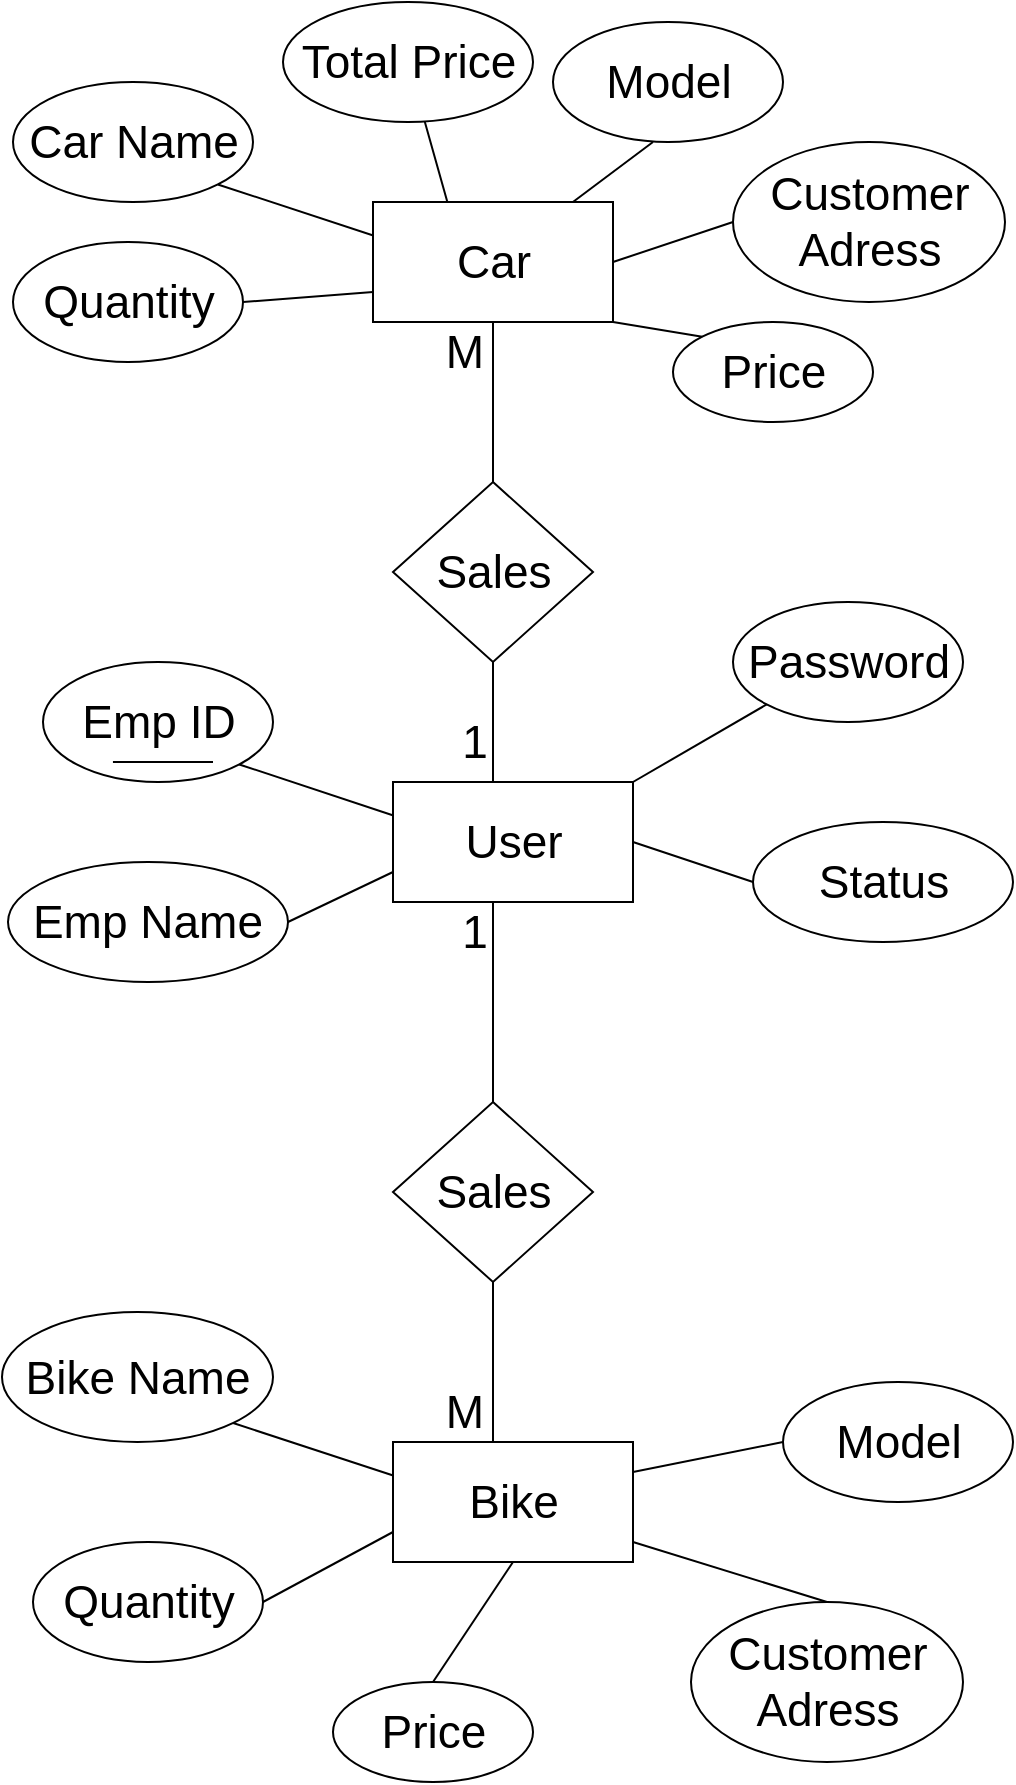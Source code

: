 <mxfile version="13.6.4" type="github">
  <diagram id="9Vh3-SdPC4Yl3FzWSm4G" name="Page-1">
    <mxGraphModel dx="2076" dy="1160" grid="0" gridSize="10" guides="1" tooltips="1" connect="1" arrows="1" fold="1" page="1" pageScale="1" pageWidth="827" pageHeight="1169" math="0" shadow="0">
      <root>
        <mxCell id="0" />
        <mxCell id="1" parent="0" />
        <mxCell id="9lv0Xc0BeHgNxCJr6i9d-3" value="Car Name" style="ellipse;whiteSpace=wrap;html=1;fontSize=23;" vertex="1" parent="1">
          <mxGeometry x="145.5" y="168" width="120" height="60" as="geometry" />
        </mxCell>
        <mxCell id="9lv0Xc0BeHgNxCJr6i9d-14" value="Quantity" style="ellipse;whiteSpace=wrap;html=1;fontSize=23;" vertex="1" parent="1">
          <mxGeometry x="145.5" y="248" width="115" height="60" as="geometry" />
        </mxCell>
        <mxCell id="9lv0Xc0BeHgNxCJr6i9d-16" value="Total Price" style="ellipse;whiteSpace=wrap;html=1;fontSize=23;" vertex="1" parent="1">
          <mxGeometry x="280.5" y="128" width="125" height="60" as="geometry" />
        </mxCell>
        <mxCell id="9lv0Xc0BeHgNxCJr6i9d-17" value="Model" style="ellipse;whiteSpace=wrap;html=1;fontSize=23;" vertex="1" parent="1">
          <mxGeometry x="415.5" y="138" width="115" height="60" as="geometry" />
        </mxCell>
        <mxCell id="9lv0Xc0BeHgNxCJr6i9d-18" style="edgeStyle=orthogonalEdgeStyle;rounded=0;orthogonalLoop=1;jettySize=auto;html=1;exitX=0.5;exitY=1;exitDx=0;exitDy=0;fontSize=23;" edge="1" parent="1" source="9lv0Xc0BeHgNxCJr6i9d-17" target="9lv0Xc0BeHgNxCJr6i9d-17">
          <mxGeometry relative="1" as="geometry" />
        </mxCell>
        <mxCell id="9lv0Xc0BeHgNxCJr6i9d-21" value="" style="endArrow=none;html=1;fontSize=23;exitX=1;exitY=1;exitDx=0;exitDy=0;" edge="1" parent="1" source="9lv0Xc0BeHgNxCJr6i9d-3">
          <mxGeometry width="50" height="50" relative="1" as="geometry">
            <mxPoint x="245.5" y="268" as="sourcePoint" />
            <mxPoint x="335.5" y="248" as="targetPoint" />
          </mxGeometry>
        </mxCell>
        <mxCell id="9lv0Xc0BeHgNxCJr6i9d-24" value="" style="endArrow=none;html=1;fontSize=23;" edge="1" parent="1" target="9lv0Xc0BeHgNxCJr6i9d-16">
          <mxGeometry width="50" height="50" relative="1" as="geometry">
            <mxPoint x="365.5" y="238" as="sourcePoint" />
            <mxPoint x="395.5" y="188" as="targetPoint" />
          </mxGeometry>
        </mxCell>
        <mxCell id="9lv0Xc0BeHgNxCJr6i9d-39" value="" style="endArrow=none;html=1;fontFamily=Helvetica;fontSize=23;fontColor=#000000;align=center;strokeColor=#000000;edgeStyle=orthogonalEdgeStyle;" edge="1" parent="1" source="9lv0Xc0BeHgNxCJr6i9d-25" target="9lv0Xc0BeHgNxCJr6i9d-34">
          <mxGeometry relative="1" as="geometry" />
        </mxCell>
        <mxCell id="9lv0Xc0BeHgNxCJr6i9d-25" value="Car" style="rounded=0;whiteSpace=wrap;html=1;fontSize=23;" vertex="1" parent="1">
          <mxGeometry x="325.5" y="228" width="120" height="60" as="geometry" />
        </mxCell>
        <mxCell id="9lv0Xc0BeHgNxCJr6i9d-26" value="" style="endArrow=none;html=1;fontSize=23;exitX=0.833;exitY=0;exitDx=0;exitDy=0;exitPerimeter=0;" edge="1" parent="1" source="9lv0Xc0BeHgNxCJr6i9d-25">
          <mxGeometry width="50" height="50" relative="1" as="geometry">
            <mxPoint x="435.5" y="238" as="sourcePoint" />
            <mxPoint x="465.5" y="198" as="targetPoint" />
          </mxGeometry>
        </mxCell>
        <mxCell id="9lv0Xc0BeHgNxCJr6i9d-27" value="" style="endArrow=none;html=1;fontSize=23;entryX=0;entryY=0.75;entryDx=0;entryDy=0;exitX=1;exitY=0.5;exitDx=0;exitDy=0;" edge="1" parent="1" source="9lv0Xc0BeHgNxCJr6i9d-14" target="9lv0Xc0BeHgNxCJr6i9d-25">
          <mxGeometry width="50" height="50" relative="1" as="geometry">
            <mxPoint x="255.5" y="328" as="sourcePoint" />
            <mxPoint x="305.5" y="278" as="targetPoint" />
          </mxGeometry>
        </mxCell>
        <mxCell id="9lv0Xc0BeHgNxCJr6i9d-34" value="Sales" style="rhombus;whiteSpace=wrap;html=1;fontSize=23;" vertex="1" parent="1">
          <mxGeometry x="335.5" y="368" width="100" height="90" as="geometry" />
        </mxCell>
        <mxCell id="9lv0Xc0BeHgNxCJr6i9d-44" value="" style="endArrow=none;html=1;fontSize=23;entryX=0.5;entryY=1;entryDx=0;entryDy=0;" edge="1" parent="1" target="9lv0Xc0BeHgNxCJr6i9d-34">
          <mxGeometry width="50" height="50" relative="1" as="geometry">
            <mxPoint x="385.5" y="518" as="sourcePoint" />
            <mxPoint x="445.5" y="468" as="targetPoint" />
          </mxGeometry>
        </mxCell>
        <mxCell id="9lv0Xc0BeHgNxCJr6i9d-47" value="Emp ID" style="ellipse;whiteSpace=wrap;html=1;fontSize=23;" vertex="1" parent="1">
          <mxGeometry x="160.5" y="458" width="115" height="60" as="geometry" />
        </mxCell>
        <mxCell id="9lv0Xc0BeHgNxCJr6i9d-48" value="Emp Name" style="ellipse;whiteSpace=wrap;html=1;fontSize=23;" vertex="1" parent="1">
          <mxGeometry x="143" y="558" width="140" height="60" as="geometry" />
        </mxCell>
        <mxCell id="9lv0Xc0BeHgNxCJr6i9d-50" value="" style="endArrow=none;html=1;fontSize=23;exitX=1;exitY=1;exitDx=0;exitDy=0;" edge="1" parent="1" source="9lv0Xc0BeHgNxCJr6i9d-47">
          <mxGeometry width="50" height="50" relative="1" as="geometry">
            <mxPoint x="255.5" y="558" as="sourcePoint" />
            <mxPoint x="345.5" y="538" as="targetPoint" />
          </mxGeometry>
        </mxCell>
        <mxCell id="9lv0Xc0BeHgNxCJr6i9d-52" value="User" style="rounded=0;whiteSpace=wrap;html=1;fontSize=23;" vertex="1" parent="1">
          <mxGeometry x="335.5" y="518" width="120" height="60" as="geometry" />
        </mxCell>
        <mxCell id="9lv0Xc0BeHgNxCJr6i9d-53" value="" style="endArrow=none;html=1;fontSize=23;entryX=0;entryY=0.75;entryDx=0;entryDy=0;exitX=1;exitY=0.5;exitDx=0;exitDy=0;" edge="1" parent="1" source="9lv0Xc0BeHgNxCJr6i9d-48" target="9lv0Xc0BeHgNxCJr6i9d-52">
          <mxGeometry width="50" height="50" relative="1" as="geometry">
            <mxPoint x="265.5" y="618" as="sourcePoint" />
            <mxPoint x="315.5" y="568" as="targetPoint" />
          </mxGeometry>
        </mxCell>
        <mxCell id="9lv0Xc0BeHgNxCJr6i9d-54" value="" style="endArrow=none;html=1;fontSize=23;exitX=0.304;exitY=0.833;exitDx=0;exitDy=0;exitPerimeter=0;" edge="1" parent="1" source="9lv0Xc0BeHgNxCJr6i9d-47">
          <mxGeometry width="50" height="50" relative="1" as="geometry">
            <mxPoint x="195.5" y="558" as="sourcePoint" />
            <mxPoint x="245.5" y="508" as="targetPoint" />
          </mxGeometry>
        </mxCell>
        <mxCell id="9lv0Xc0BeHgNxCJr6i9d-55" value="Password" style="ellipse;whiteSpace=wrap;html=1;fontSize=23;" vertex="1" parent="1">
          <mxGeometry x="505.5" y="428" width="115" height="60" as="geometry" />
        </mxCell>
        <mxCell id="9lv0Xc0BeHgNxCJr6i9d-57" value="Status" style="ellipse;whiteSpace=wrap;html=1;fontSize=23;" vertex="1" parent="1">
          <mxGeometry x="515.5" y="538" width="130" height="60" as="geometry" />
        </mxCell>
        <mxCell id="9lv0Xc0BeHgNxCJr6i9d-63" value="" style="endArrow=none;html=1;fontSize=23;exitX=1;exitY=0.5;exitDx=0;exitDy=0;entryX=0;entryY=0.5;entryDx=0;entryDy=0;" edge="1" parent="1" source="9lv0Xc0BeHgNxCJr6i9d-52" target="9lv0Xc0BeHgNxCJr6i9d-57">
          <mxGeometry width="50" height="50" relative="1" as="geometry">
            <mxPoint x="415.5" y="738" as="sourcePoint" />
            <mxPoint x="465.5" y="688" as="targetPoint" />
          </mxGeometry>
        </mxCell>
        <mxCell id="9lv0Xc0BeHgNxCJr6i9d-64" value="" style="endArrow=none;html=1;fontSize=23;exitX=1;exitY=0;exitDx=0;exitDy=0;entryX=0;entryY=1;entryDx=0;entryDy=0;" edge="1" parent="1" source="9lv0Xc0BeHgNxCJr6i9d-52" target="9lv0Xc0BeHgNxCJr6i9d-55">
          <mxGeometry width="50" height="50" relative="1" as="geometry">
            <mxPoint x="665.5" y="388" as="sourcePoint" />
            <mxPoint x="715.5" y="338" as="targetPoint" />
          </mxGeometry>
        </mxCell>
        <mxCell id="9lv0Xc0BeHgNxCJr6i9d-66" value="Customer Adress" style="ellipse;whiteSpace=wrap;html=1;fontSize=23;" vertex="1" parent="1">
          <mxGeometry x="505.5" y="198" width="136" height="80" as="geometry" />
        </mxCell>
        <mxCell id="9lv0Xc0BeHgNxCJr6i9d-67" value="" style="endArrow=none;html=1;fontSize=23;exitX=1;exitY=0.5;exitDx=0;exitDy=0;entryX=0;entryY=0.5;entryDx=0;entryDy=0;" edge="1" parent="1" source="9lv0Xc0BeHgNxCJr6i9d-25" target="9lv0Xc0BeHgNxCJr6i9d-66">
          <mxGeometry width="50" height="50" relative="1" as="geometry">
            <mxPoint x="465.5" y="308" as="sourcePoint" />
            <mxPoint x="515.5" y="258" as="targetPoint" />
          </mxGeometry>
        </mxCell>
        <mxCell id="9lv0Xc0BeHgNxCJr6i9d-68" value="Price" style="ellipse;whiteSpace=wrap;html=1;fontSize=23;" vertex="1" parent="1">
          <mxGeometry x="475.5" y="288" width="100" height="50" as="geometry" />
        </mxCell>
        <mxCell id="9lv0Xc0BeHgNxCJr6i9d-69" value="" style="endArrow=none;html=1;fontSize=23;exitX=1;exitY=1;exitDx=0;exitDy=0;entryX=0;entryY=0;entryDx=0;entryDy=0;" edge="1" parent="1" source="9lv0Xc0BeHgNxCJr6i9d-25" target="9lv0Xc0BeHgNxCJr6i9d-68">
          <mxGeometry width="50" height="50" relative="1" as="geometry">
            <mxPoint x="415.5" y="348" as="sourcePoint" />
            <mxPoint x="465.5" y="298" as="targetPoint" />
          </mxGeometry>
        </mxCell>
        <mxCell id="9lv0Xc0BeHgNxCJr6i9d-70" style="edgeStyle=orthogonalEdgeStyle;rounded=0;orthogonalLoop=1;jettySize=auto;html=1;exitX=0.5;exitY=1;exitDx=0;exitDy=0;fontSize=23;" edge="1" parent="1" source="9lv0Xc0BeHgNxCJr6i9d-57" target="9lv0Xc0BeHgNxCJr6i9d-57">
          <mxGeometry relative="1" as="geometry" />
        </mxCell>
        <mxCell id="9lv0Xc0BeHgNxCJr6i9d-73" value="" style="endArrow=none;html=1;fontSize=23;" edge="1" parent="1">
          <mxGeometry width="50" height="50" relative="1" as="geometry">
            <mxPoint x="385.5" y="688" as="sourcePoint" />
            <mxPoint x="385.5" y="578" as="targetPoint" />
          </mxGeometry>
        </mxCell>
        <mxCell id="9lv0Xc0BeHgNxCJr6i9d-75" value="Sales" style="rhombus;whiteSpace=wrap;html=1;fontSize=23;" vertex="1" parent="1">
          <mxGeometry x="335.5" y="678" width="100" height="90" as="geometry" />
        </mxCell>
        <mxCell id="9lv0Xc0BeHgNxCJr6i9d-78" value="" style="endArrow=none;html=1;fontSize=23;entryX=0.5;entryY=1;entryDx=0;entryDy=0;" edge="1" parent="1" target="9lv0Xc0BeHgNxCJr6i9d-75">
          <mxGeometry width="50" height="50" relative="1" as="geometry">
            <mxPoint x="385.5" y="858" as="sourcePoint" />
            <mxPoint x="435.5" y="768" as="targetPoint" />
          </mxGeometry>
        </mxCell>
        <mxCell id="9lv0Xc0BeHgNxCJr6i9d-83" value="Bike Name" style="ellipse;whiteSpace=wrap;html=1;fontSize=23;" vertex="1" parent="1">
          <mxGeometry x="140" y="783" width="135.5" height="65" as="geometry" />
        </mxCell>
        <mxCell id="9lv0Xc0BeHgNxCJr6i9d-84" value="Quantity" style="ellipse;whiteSpace=wrap;html=1;fontSize=23;" vertex="1" parent="1">
          <mxGeometry x="155.5" y="898" width="115" height="60" as="geometry" />
        </mxCell>
        <mxCell id="9lv0Xc0BeHgNxCJr6i9d-85" value="Model" style="ellipse;whiteSpace=wrap;html=1;fontSize=23;" vertex="1" parent="1">
          <mxGeometry x="530.5" y="818" width="115" height="60" as="geometry" />
        </mxCell>
        <mxCell id="9lv0Xc0BeHgNxCJr6i9d-86" style="edgeStyle=orthogonalEdgeStyle;rounded=0;orthogonalLoop=1;jettySize=auto;html=1;exitX=0.5;exitY=1;exitDx=0;exitDy=0;fontSize=23;" edge="1" parent="1" source="9lv0Xc0BeHgNxCJr6i9d-85" target="9lv0Xc0BeHgNxCJr6i9d-85">
          <mxGeometry relative="1" as="geometry" />
        </mxCell>
        <mxCell id="9lv0Xc0BeHgNxCJr6i9d-87" value="" style="endArrow=none;html=1;fontSize=23;exitX=1;exitY=1;exitDx=0;exitDy=0;" edge="1" parent="1" source="9lv0Xc0BeHgNxCJr6i9d-83">
          <mxGeometry width="50" height="50" relative="1" as="geometry">
            <mxPoint x="255.5" y="888" as="sourcePoint" />
            <mxPoint x="345.5" y="868" as="targetPoint" />
          </mxGeometry>
        </mxCell>
        <mxCell id="9lv0Xc0BeHgNxCJr6i9d-89" value="Bike" style="rounded=0;whiteSpace=wrap;html=1;fontSize=23;" vertex="1" parent="1">
          <mxGeometry x="335.5" y="848" width="120" height="60" as="geometry" />
        </mxCell>
        <mxCell id="9lv0Xc0BeHgNxCJr6i9d-90" value="" style="endArrow=none;html=1;fontSize=23;exitX=1;exitY=0.25;exitDx=0;exitDy=0;entryX=0;entryY=0.5;entryDx=0;entryDy=0;" edge="1" parent="1" source="9lv0Xc0BeHgNxCJr6i9d-89" target="9lv0Xc0BeHgNxCJr6i9d-85">
          <mxGeometry width="50" height="50" relative="1" as="geometry">
            <mxPoint x="445.5" y="858" as="sourcePoint" />
            <mxPoint x="475.5" y="818" as="targetPoint" />
          </mxGeometry>
        </mxCell>
        <mxCell id="9lv0Xc0BeHgNxCJr6i9d-91" value="" style="endArrow=none;html=1;fontSize=23;entryX=0;entryY=0.75;entryDx=0;entryDy=0;exitX=1;exitY=0.5;exitDx=0;exitDy=0;" edge="1" parent="1" source="9lv0Xc0BeHgNxCJr6i9d-84" target="9lv0Xc0BeHgNxCJr6i9d-89">
          <mxGeometry width="50" height="50" relative="1" as="geometry">
            <mxPoint x="265.5" y="948" as="sourcePoint" />
            <mxPoint x="315.5" y="898" as="targetPoint" />
          </mxGeometry>
        </mxCell>
        <mxCell id="9lv0Xc0BeHgNxCJr6i9d-92" value="Customer Adress" style="ellipse;whiteSpace=wrap;html=1;fontSize=23;" vertex="1" parent="1">
          <mxGeometry x="484.5" y="928" width="136" height="80" as="geometry" />
        </mxCell>
        <mxCell id="9lv0Xc0BeHgNxCJr6i9d-93" value="" style="endArrow=none;html=1;fontSize=23;entryX=0.5;entryY=0;entryDx=0;entryDy=0;" edge="1" parent="1" target="9lv0Xc0BeHgNxCJr6i9d-92">
          <mxGeometry width="50" height="50" relative="1" as="geometry">
            <mxPoint x="455.5" y="898" as="sourcePoint" />
            <mxPoint x="525.5" y="878" as="targetPoint" />
          </mxGeometry>
        </mxCell>
        <mxCell id="9lv0Xc0BeHgNxCJr6i9d-94" value="" style="endArrow=none;html=1;fontSize=23;exitX=0.5;exitY=1;exitDx=0;exitDy=0;entryX=0.5;entryY=0;entryDx=0;entryDy=0;" edge="1" parent="1" source="9lv0Xc0BeHgNxCJr6i9d-89" target="9lv0Xc0BeHgNxCJr6i9d-95">
          <mxGeometry width="50" height="50" relative="1" as="geometry">
            <mxPoint x="425.5" y="968" as="sourcePoint" />
            <mxPoint x="499.431" y="915.687" as="targetPoint" />
          </mxGeometry>
        </mxCell>
        <mxCell id="9lv0Xc0BeHgNxCJr6i9d-95" value="Price" style="ellipse;whiteSpace=wrap;html=1;fontSize=23;" vertex="1" parent="1">
          <mxGeometry x="305.5" y="968" width="100" height="50" as="geometry" />
        </mxCell>
        <mxCell id="9lv0Xc0BeHgNxCJr6i9d-99" value="1" style="text;html=1;align=center;verticalAlign=middle;resizable=0;points=[];autosize=1;fontSize=23;" vertex="1" parent="1">
          <mxGeometry x="360.5" y="483" width="30" height="30" as="geometry" />
        </mxCell>
        <mxCell id="9lv0Xc0BeHgNxCJr6i9d-100" value="1" style="text;html=1;align=center;verticalAlign=middle;resizable=0;points=[];autosize=1;fontSize=23;" vertex="1" parent="1">
          <mxGeometry x="360.5" y="578" width="30" height="30" as="geometry" />
        </mxCell>
        <mxCell id="9lv0Xc0BeHgNxCJr6i9d-101" value="M" style="text;html=1;align=center;verticalAlign=middle;resizable=0;points=[];autosize=1;fontSize=23;" vertex="1" parent="1">
          <mxGeometry x="355.5" y="818" width="30" height="30" as="geometry" />
        </mxCell>
        <mxCell id="9lv0Xc0BeHgNxCJr6i9d-102" value="M" style="text;html=1;align=center;verticalAlign=middle;resizable=0;points=[];autosize=1;fontSize=23;" vertex="1" parent="1">
          <mxGeometry x="355.5" y="288" width="30" height="30" as="geometry" />
        </mxCell>
      </root>
    </mxGraphModel>
  </diagram>
</mxfile>
